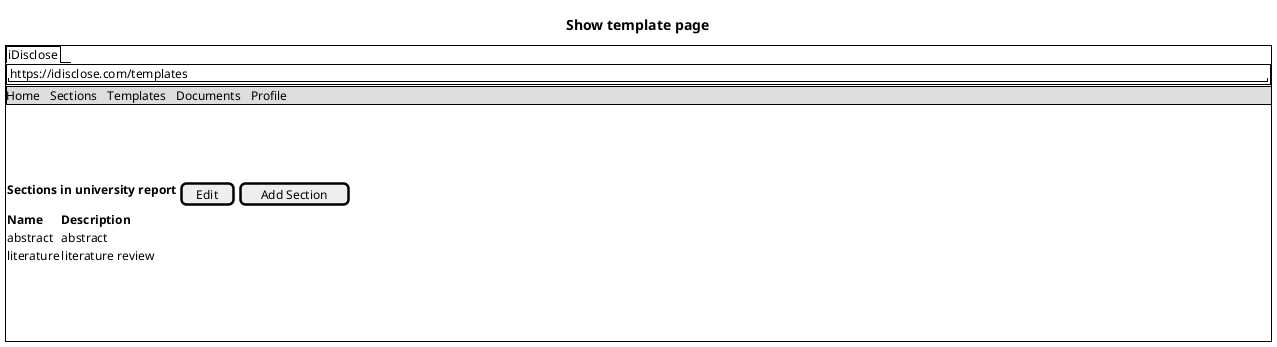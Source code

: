 @startsalt
title Show template page
{+
{/ iDisclose }
{+
  "https://idisclose.com/templates                                                                                                                              "
}
{* Home | Sections | Templates | Documents | Profile }
{
  .
  .
  .
  .
}
{
  <b>Sections in university report | [ Edit ] | [ Add Section ]
}
{
  <b>Name | <b>Description
  abstract | abstract
  literature | literature review
}
{
  .
  .
  .
  .
}
}
@endsalt
